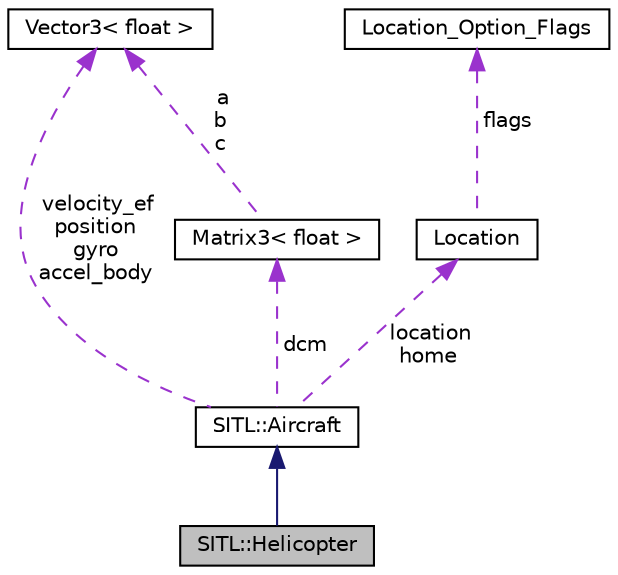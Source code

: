 digraph "SITL::Helicopter"
{
 // INTERACTIVE_SVG=YES
  edge [fontname="Helvetica",fontsize="10",labelfontname="Helvetica",labelfontsize="10"];
  node [fontname="Helvetica",fontsize="10",shape=record];
  Node1 [label="SITL::Helicopter",height=0.2,width=0.4,color="black", fillcolor="grey75", style="filled", fontcolor="black"];
  Node2 -> Node1 [dir="back",color="midnightblue",fontsize="10",style="solid",fontname="Helvetica"];
  Node2 [label="SITL::Aircraft",height=0.2,width=0.4,color="black", fillcolor="white", style="filled",URL="$classSITL_1_1Aircraft.html"];
  Node3 -> Node2 [dir="back",color="darkorchid3",fontsize="10",style="dashed",label=" dcm" ,fontname="Helvetica"];
  Node3 [label="Matrix3\< float \>",height=0.2,width=0.4,color="black", fillcolor="white", style="filled",URL="$classMatrix3.html"];
  Node4 -> Node3 [dir="back",color="darkorchid3",fontsize="10",style="dashed",label=" a\nb\nc" ,fontname="Helvetica"];
  Node4 [label="Vector3\< float \>",height=0.2,width=0.4,color="black", fillcolor="white", style="filled",URL="$classVector3.html"];
  Node4 -> Node2 [dir="back",color="darkorchid3",fontsize="10",style="dashed",label=" velocity_ef\nposition\ngyro\naccel_body" ,fontname="Helvetica"];
  Node5 -> Node2 [dir="back",color="darkorchid3",fontsize="10",style="dashed",label=" location\nhome" ,fontname="Helvetica"];
  Node5 [label="Location",height=0.2,width=0.4,color="black", fillcolor="white", style="filled",URL="$structLocation.html"];
  Node6 -> Node5 [dir="back",color="darkorchid3",fontsize="10",style="dashed",label=" flags" ,fontname="Helvetica"];
  Node6 [label="Location_Option_Flags",height=0.2,width=0.4,color="black", fillcolor="white", style="filled",URL="$structLocation__Option__Flags.html"];
}
